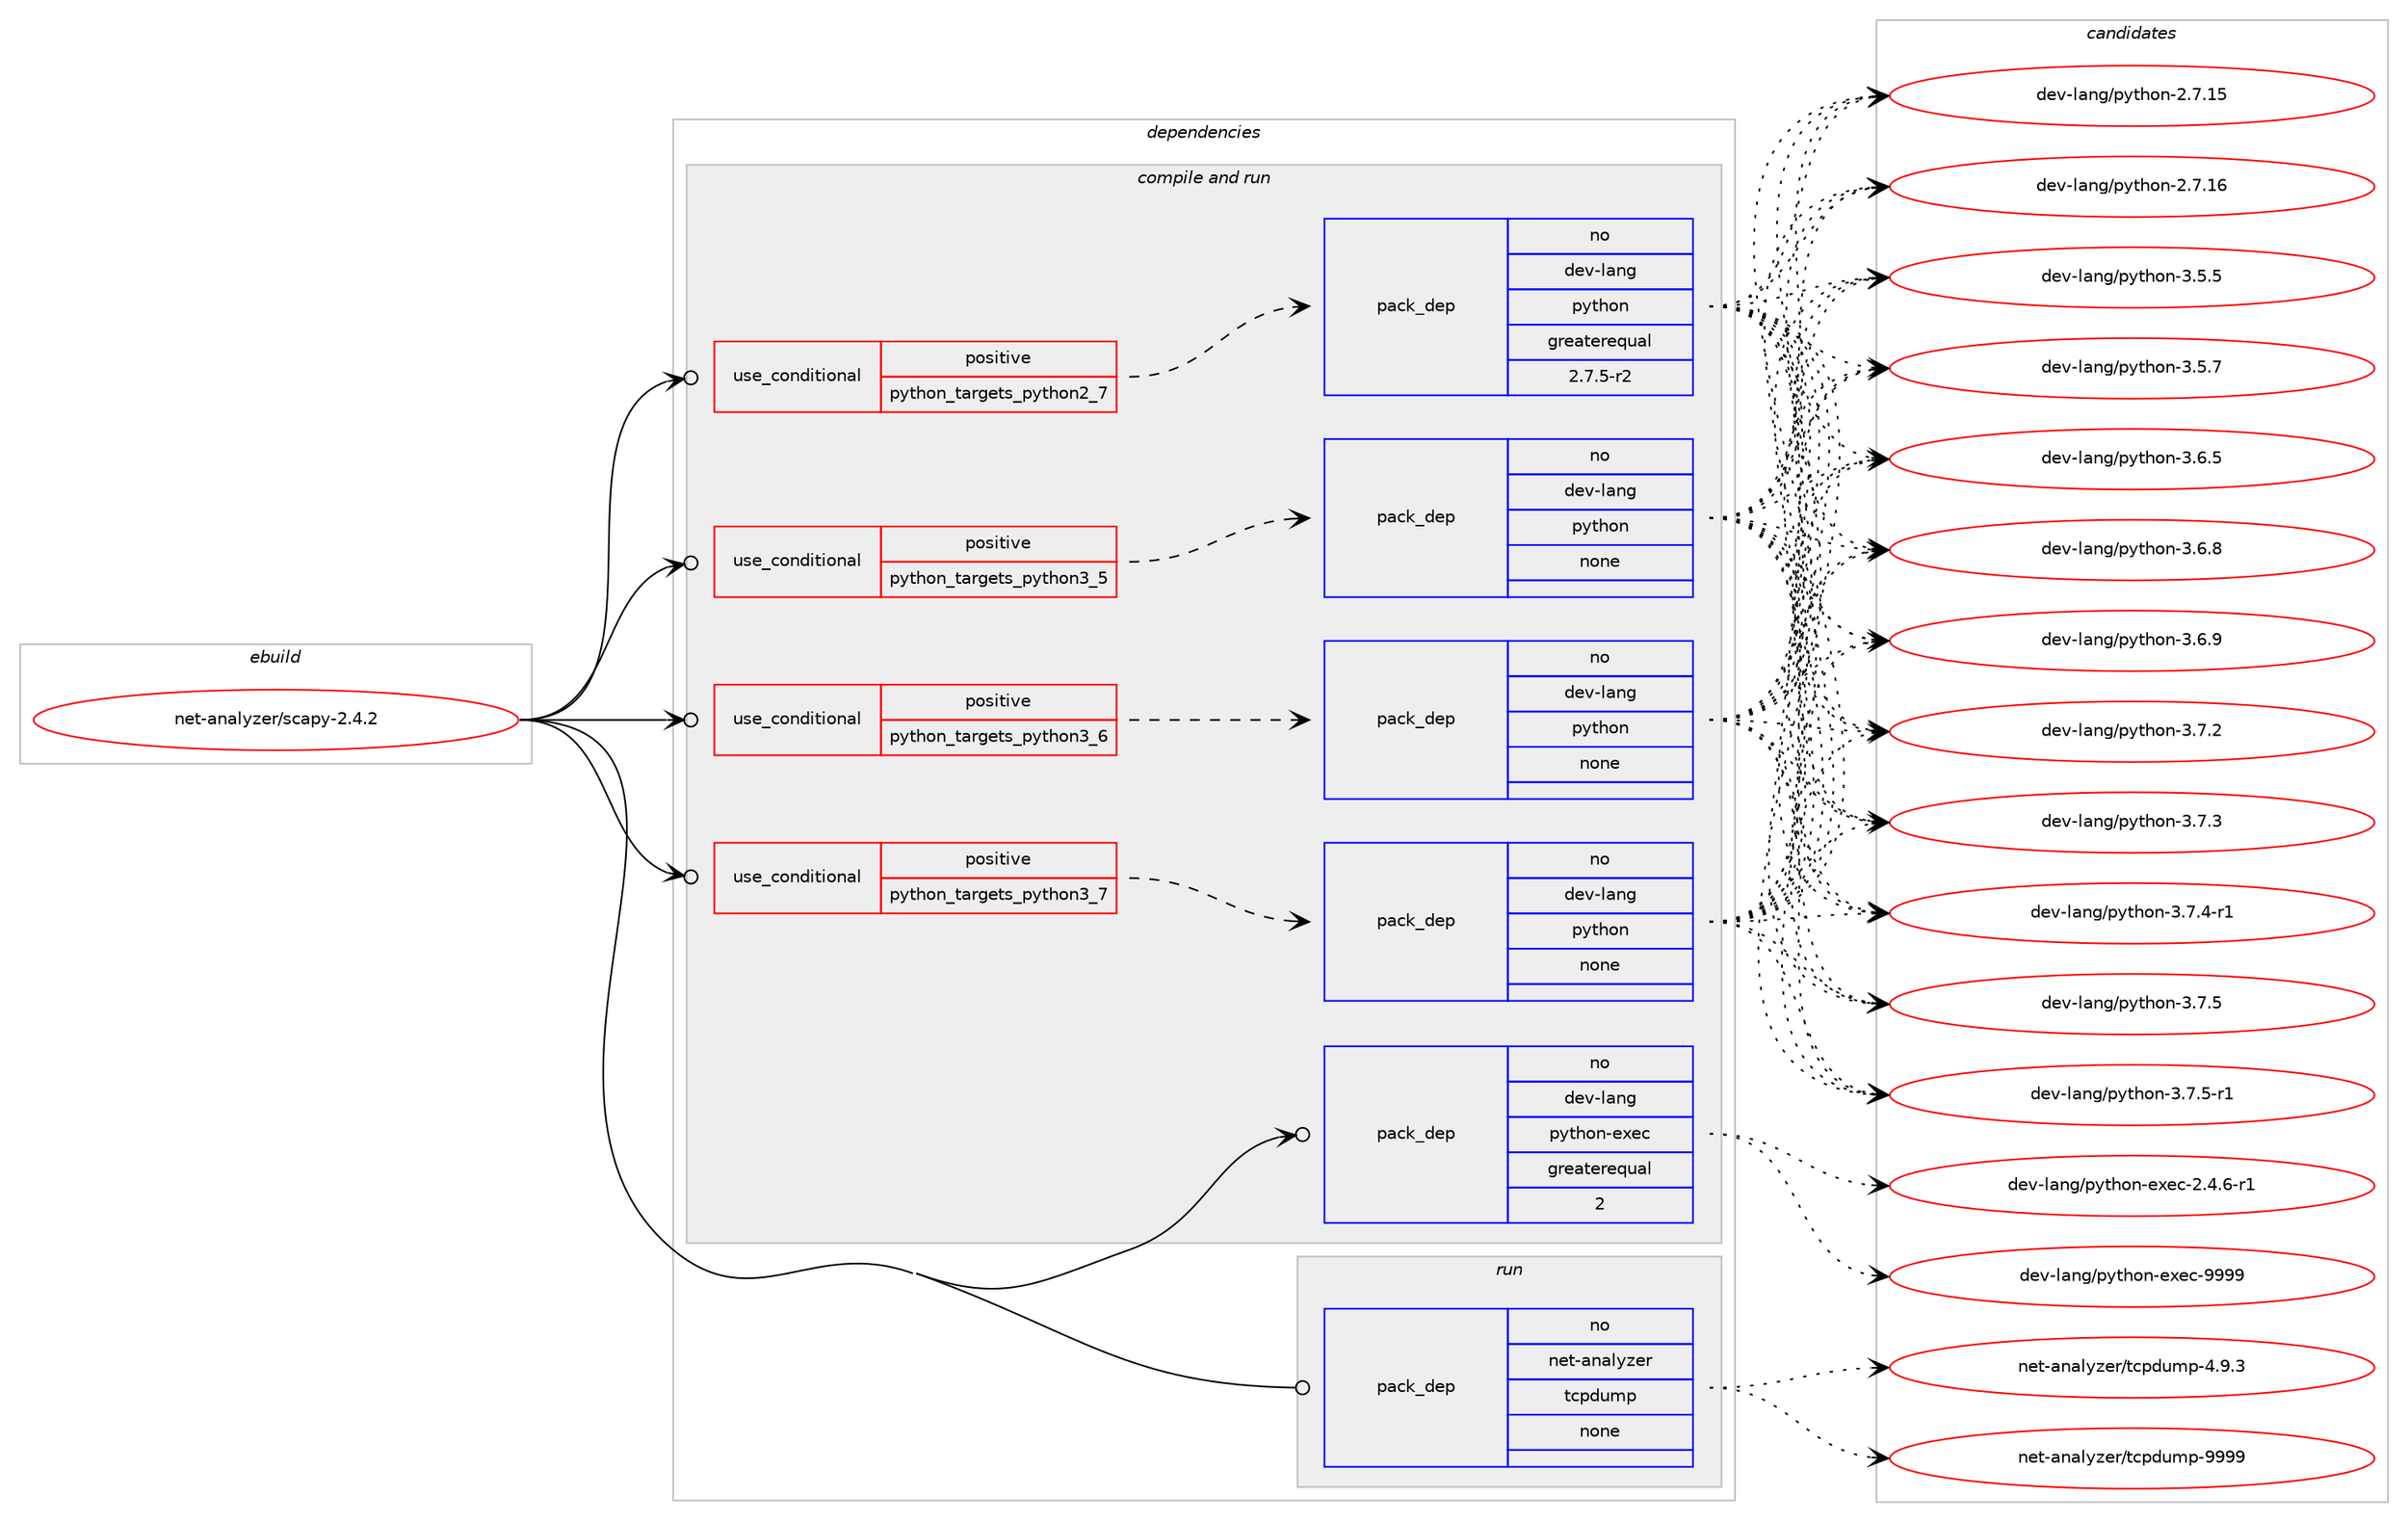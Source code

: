 digraph prolog {

# *************
# Graph options
# *************

newrank=true;
concentrate=true;
compound=true;
graph [rankdir=LR,fontname=Helvetica,fontsize=10,ranksep=1.5];#, ranksep=2.5, nodesep=0.2];
edge  [arrowhead=vee];
node  [fontname=Helvetica,fontsize=10];

# **********
# The ebuild
# **********

subgraph cluster_leftcol {
color=gray;
rank=same;
label=<<i>ebuild</i>>;
id [label="net-analyzer/scapy-2.4.2", color=red, width=4, href="../net-analyzer/scapy-2.4.2.svg"];
}

# ****************
# The dependencies
# ****************

subgraph cluster_midcol {
color=gray;
label=<<i>dependencies</i>>;
subgraph cluster_compile {
fillcolor="#eeeeee";
style=filled;
label=<<i>compile</i>>;
}
subgraph cluster_compileandrun {
fillcolor="#eeeeee";
style=filled;
label=<<i>compile and run</i>>;
subgraph cond198477 {
dependency815735 [label=<<TABLE BORDER="0" CELLBORDER="1" CELLSPACING="0" CELLPADDING="4"><TR><TD ROWSPAN="3" CELLPADDING="10">use_conditional</TD></TR><TR><TD>positive</TD></TR><TR><TD>python_targets_python2_7</TD></TR></TABLE>>, shape=none, color=red];
subgraph pack603002 {
dependency815736 [label=<<TABLE BORDER="0" CELLBORDER="1" CELLSPACING="0" CELLPADDING="4" WIDTH="220"><TR><TD ROWSPAN="6" CELLPADDING="30">pack_dep</TD></TR><TR><TD WIDTH="110">no</TD></TR><TR><TD>dev-lang</TD></TR><TR><TD>python</TD></TR><TR><TD>greaterequal</TD></TR><TR><TD>2.7.5-r2</TD></TR></TABLE>>, shape=none, color=blue];
}
dependency815735:e -> dependency815736:w [weight=20,style="dashed",arrowhead="vee"];
}
id:e -> dependency815735:w [weight=20,style="solid",arrowhead="odotvee"];
subgraph cond198478 {
dependency815737 [label=<<TABLE BORDER="0" CELLBORDER="1" CELLSPACING="0" CELLPADDING="4"><TR><TD ROWSPAN="3" CELLPADDING="10">use_conditional</TD></TR><TR><TD>positive</TD></TR><TR><TD>python_targets_python3_5</TD></TR></TABLE>>, shape=none, color=red];
subgraph pack603003 {
dependency815738 [label=<<TABLE BORDER="0" CELLBORDER="1" CELLSPACING="0" CELLPADDING="4" WIDTH="220"><TR><TD ROWSPAN="6" CELLPADDING="30">pack_dep</TD></TR><TR><TD WIDTH="110">no</TD></TR><TR><TD>dev-lang</TD></TR><TR><TD>python</TD></TR><TR><TD>none</TD></TR><TR><TD></TD></TR></TABLE>>, shape=none, color=blue];
}
dependency815737:e -> dependency815738:w [weight=20,style="dashed",arrowhead="vee"];
}
id:e -> dependency815737:w [weight=20,style="solid",arrowhead="odotvee"];
subgraph cond198479 {
dependency815739 [label=<<TABLE BORDER="0" CELLBORDER="1" CELLSPACING="0" CELLPADDING="4"><TR><TD ROWSPAN="3" CELLPADDING="10">use_conditional</TD></TR><TR><TD>positive</TD></TR><TR><TD>python_targets_python3_6</TD></TR></TABLE>>, shape=none, color=red];
subgraph pack603004 {
dependency815740 [label=<<TABLE BORDER="0" CELLBORDER="1" CELLSPACING="0" CELLPADDING="4" WIDTH="220"><TR><TD ROWSPAN="6" CELLPADDING="30">pack_dep</TD></TR><TR><TD WIDTH="110">no</TD></TR><TR><TD>dev-lang</TD></TR><TR><TD>python</TD></TR><TR><TD>none</TD></TR><TR><TD></TD></TR></TABLE>>, shape=none, color=blue];
}
dependency815739:e -> dependency815740:w [weight=20,style="dashed",arrowhead="vee"];
}
id:e -> dependency815739:w [weight=20,style="solid",arrowhead="odotvee"];
subgraph cond198480 {
dependency815741 [label=<<TABLE BORDER="0" CELLBORDER="1" CELLSPACING="0" CELLPADDING="4"><TR><TD ROWSPAN="3" CELLPADDING="10">use_conditional</TD></TR><TR><TD>positive</TD></TR><TR><TD>python_targets_python3_7</TD></TR></TABLE>>, shape=none, color=red];
subgraph pack603005 {
dependency815742 [label=<<TABLE BORDER="0" CELLBORDER="1" CELLSPACING="0" CELLPADDING="4" WIDTH="220"><TR><TD ROWSPAN="6" CELLPADDING="30">pack_dep</TD></TR><TR><TD WIDTH="110">no</TD></TR><TR><TD>dev-lang</TD></TR><TR><TD>python</TD></TR><TR><TD>none</TD></TR><TR><TD></TD></TR></TABLE>>, shape=none, color=blue];
}
dependency815741:e -> dependency815742:w [weight=20,style="dashed",arrowhead="vee"];
}
id:e -> dependency815741:w [weight=20,style="solid",arrowhead="odotvee"];
subgraph pack603006 {
dependency815743 [label=<<TABLE BORDER="0" CELLBORDER="1" CELLSPACING="0" CELLPADDING="4" WIDTH="220"><TR><TD ROWSPAN="6" CELLPADDING="30">pack_dep</TD></TR><TR><TD WIDTH="110">no</TD></TR><TR><TD>dev-lang</TD></TR><TR><TD>python-exec</TD></TR><TR><TD>greaterequal</TD></TR><TR><TD>2</TD></TR></TABLE>>, shape=none, color=blue];
}
id:e -> dependency815743:w [weight=20,style="solid",arrowhead="odotvee"];
}
subgraph cluster_run {
fillcolor="#eeeeee";
style=filled;
label=<<i>run</i>>;
subgraph pack603007 {
dependency815744 [label=<<TABLE BORDER="0" CELLBORDER="1" CELLSPACING="0" CELLPADDING="4" WIDTH="220"><TR><TD ROWSPAN="6" CELLPADDING="30">pack_dep</TD></TR><TR><TD WIDTH="110">no</TD></TR><TR><TD>net-analyzer</TD></TR><TR><TD>tcpdump</TD></TR><TR><TD>none</TD></TR><TR><TD></TD></TR></TABLE>>, shape=none, color=blue];
}
id:e -> dependency815744:w [weight=20,style="solid",arrowhead="odot"];
}
}

# **************
# The candidates
# **************

subgraph cluster_choices {
rank=same;
color=gray;
label=<<i>candidates</i>>;

subgraph choice603002 {
color=black;
nodesep=1;
choice10010111845108971101034711212111610411111045504655464953 [label="dev-lang/python-2.7.15", color=red, width=4,href="../dev-lang/python-2.7.15.svg"];
choice10010111845108971101034711212111610411111045504655464954 [label="dev-lang/python-2.7.16", color=red, width=4,href="../dev-lang/python-2.7.16.svg"];
choice100101118451089711010347112121116104111110455146534653 [label="dev-lang/python-3.5.5", color=red, width=4,href="../dev-lang/python-3.5.5.svg"];
choice100101118451089711010347112121116104111110455146534655 [label="dev-lang/python-3.5.7", color=red, width=4,href="../dev-lang/python-3.5.7.svg"];
choice100101118451089711010347112121116104111110455146544653 [label="dev-lang/python-3.6.5", color=red, width=4,href="../dev-lang/python-3.6.5.svg"];
choice100101118451089711010347112121116104111110455146544656 [label="dev-lang/python-3.6.8", color=red, width=4,href="../dev-lang/python-3.6.8.svg"];
choice100101118451089711010347112121116104111110455146544657 [label="dev-lang/python-3.6.9", color=red, width=4,href="../dev-lang/python-3.6.9.svg"];
choice100101118451089711010347112121116104111110455146554650 [label="dev-lang/python-3.7.2", color=red, width=4,href="../dev-lang/python-3.7.2.svg"];
choice100101118451089711010347112121116104111110455146554651 [label="dev-lang/python-3.7.3", color=red, width=4,href="../dev-lang/python-3.7.3.svg"];
choice1001011184510897110103471121211161041111104551465546524511449 [label="dev-lang/python-3.7.4-r1", color=red, width=4,href="../dev-lang/python-3.7.4-r1.svg"];
choice100101118451089711010347112121116104111110455146554653 [label="dev-lang/python-3.7.5", color=red, width=4,href="../dev-lang/python-3.7.5.svg"];
choice1001011184510897110103471121211161041111104551465546534511449 [label="dev-lang/python-3.7.5-r1", color=red, width=4,href="../dev-lang/python-3.7.5-r1.svg"];
dependency815736:e -> choice10010111845108971101034711212111610411111045504655464953:w [style=dotted,weight="100"];
dependency815736:e -> choice10010111845108971101034711212111610411111045504655464954:w [style=dotted,weight="100"];
dependency815736:e -> choice100101118451089711010347112121116104111110455146534653:w [style=dotted,weight="100"];
dependency815736:e -> choice100101118451089711010347112121116104111110455146534655:w [style=dotted,weight="100"];
dependency815736:e -> choice100101118451089711010347112121116104111110455146544653:w [style=dotted,weight="100"];
dependency815736:e -> choice100101118451089711010347112121116104111110455146544656:w [style=dotted,weight="100"];
dependency815736:e -> choice100101118451089711010347112121116104111110455146544657:w [style=dotted,weight="100"];
dependency815736:e -> choice100101118451089711010347112121116104111110455146554650:w [style=dotted,weight="100"];
dependency815736:e -> choice100101118451089711010347112121116104111110455146554651:w [style=dotted,weight="100"];
dependency815736:e -> choice1001011184510897110103471121211161041111104551465546524511449:w [style=dotted,weight="100"];
dependency815736:e -> choice100101118451089711010347112121116104111110455146554653:w [style=dotted,weight="100"];
dependency815736:e -> choice1001011184510897110103471121211161041111104551465546534511449:w [style=dotted,weight="100"];
}
subgraph choice603003 {
color=black;
nodesep=1;
choice10010111845108971101034711212111610411111045504655464953 [label="dev-lang/python-2.7.15", color=red, width=4,href="../dev-lang/python-2.7.15.svg"];
choice10010111845108971101034711212111610411111045504655464954 [label="dev-lang/python-2.7.16", color=red, width=4,href="../dev-lang/python-2.7.16.svg"];
choice100101118451089711010347112121116104111110455146534653 [label="dev-lang/python-3.5.5", color=red, width=4,href="../dev-lang/python-3.5.5.svg"];
choice100101118451089711010347112121116104111110455146534655 [label="dev-lang/python-3.5.7", color=red, width=4,href="../dev-lang/python-3.5.7.svg"];
choice100101118451089711010347112121116104111110455146544653 [label="dev-lang/python-3.6.5", color=red, width=4,href="../dev-lang/python-3.6.5.svg"];
choice100101118451089711010347112121116104111110455146544656 [label="dev-lang/python-3.6.8", color=red, width=4,href="../dev-lang/python-3.6.8.svg"];
choice100101118451089711010347112121116104111110455146544657 [label="dev-lang/python-3.6.9", color=red, width=4,href="../dev-lang/python-3.6.9.svg"];
choice100101118451089711010347112121116104111110455146554650 [label="dev-lang/python-3.7.2", color=red, width=4,href="../dev-lang/python-3.7.2.svg"];
choice100101118451089711010347112121116104111110455146554651 [label="dev-lang/python-3.7.3", color=red, width=4,href="../dev-lang/python-3.7.3.svg"];
choice1001011184510897110103471121211161041111104551465546524511449 [label="dev-lang/python-3.7.4-r1", color=red, width=4,href="../dev-lang/python-3.7.4-r1.svg"];
choice100101118451089711010347112121116104111110455146554653 [label="dev-lang/python-3.7.5", color=red, width=4,href="../dev-lang/python-3.7.5.svg"];
choice1001011184510897110103471121211161041111104551465546534511449 [label="dev-lang/python-3.7.5-r1", color=red, width=4,href="../dev-lang/python-3.7.5-r1.svg"];
dependency815738:e -> choice10010111845108971101034711212111610411111045504655464953:w [style=dotted,weight="100"];
dependency815738:e -> choice10010111845108971101034711212111610411111045504655464954:w [style=dotted,weight="100"];
dependency815738:e -> choice100101118451089711010347112121116104111110455146534653:w [style=dotted,weight="100"];
dependency815738:e -> choice100101118451089711010347112121116104111110455146534655:w [style=dotted,weight="100"];
dependency815738:e -> choice100101118451089711010347112121116104111110455146544653:w [style=dotted,weight="100"];
dependency815738:e -> choice100101118451089711010347112121116104111110455146544656:w [style=dotted,weight="100"];
dependency815738:e -> choice100101118451089711010347112121116104111110455146544657:w [style=dotted,weight="100"];
dependency815738:e -> choice100101118451089711010347112121116104111110455146554650:w [style=dotted,weight="100"];
dependency815738:e -> choice100101118451089711010347112121116104111110455146554651:w [style=dotted,weight="100"];
dependency815738:e -> choice1001011184510897110103471121211161041111104551465546524511449:w [style=dotted,weight="100"];
dependency815738:e -> choice100101118451089711010347112121116104111110455146554653:w [style=dotted,weight="100"];
dependency815738:e -> choice1001011184510897110103471121211161041111104551465546534511449:w [style=dotted,weight="100"];
}
subgraph choice603004 {
color=black;
nodesep=1;
choice10010111845108971101034711212111610411111045504655464953 [label="dev-lang/python-2.7.15", color=red, width=4,href="../dev-lang/python-2.7.15.svg"];
choice10010111845108971101034711212111610411111045504655464954 [label="dev-lang/python-2.7.16", color=red, width=4,href="../dev-lang/python-2.7.16.svg"];
choice100101118451089711010347112121116104111110455146534653 [label="dev-lang/python-3.5.5", color=red, width=4,href="../dev-lang/python-3.5.5.svg"];
choice100101118451089711010347112121116104111110455146534655 [label="dev-lang/python-3.5.7", color=red, width=4,href="../dev-lang/python-3.5.7.svg"];
choice100101118451089711010347112121116104111110455146544653 [label="dev-lang/python-3.6.5", color=red, width=4,href="../dev-lang/python-3.6.5.svg"];
choice100101118451089711010347112121116104111110455146544656 [label="dev-lang/python-3.6.8", color=red, width=4,href="../dev-lang/python-3.6.8.svg"];
choice100101118451089711010347112121116104111110455146544657 [label="dev-lang/python-3.6.9", color=red, width=4,href="../dev-lang/python-3.6.9.svg"];
choice100101118451089711010347112121116104111110455146554650 [label="dev-lang/python-3.7.2", color=red, width=4,href="../dev-lang/python-3.7.2.svg"];
choice100101118451089711010347112121116104111110455146554651 [label="dev-lang/python-3.7.3", color=red, width=4,href="../dev-lang/python-3.7.3.svg"];
choice1001011184510897110103471121211161041111104551465546524511449 [label="dev-lang/python-3.7.4-r1", color=red, width=4,href="../dev-lang/python-3.7.4-r1.svg"];
choice100101118451089711010347112121116104111110455146554653 [label="dev-lang/python-3.7.5", color=red, width=4,href="../dev-lang/python-3.7.5.svg"];
choice1001011184510897110103471121211161041111104551465546534511449 [label="dev-lang/python-3.7.5-r1", color=red, width=4,href="../dev-lang/python-3.7.5-r1.svg"];
dependency815740:e -> choice10010111845108971101034711212111610411111045504655464953:w [style=dotted,weight="100"];
dependency815740:e -> choice10010111845108971101034711212111610411111045504655464954:w [style=dotted,weight="100"];
dependency815740:e -> choice100101118451089711010347112121116104111110455146534653:w [style=dotted,weight="100"];
dependency815740:e -> choice100101118451089711010347112121116104111110455146534655:w [style=dotted,weight="100"];
dependency815740:e -> choice100101118451089711010347112121116104111110455146544653:w [style=dotted,weight="100"];
dependency815740:e -> choice100101118451089711010347112121116104111110455146544656:w [style=dotted,weight="100"];
dependency815740:e -> choice100101118451089711010347112121116104111110455146544657:w [style=dotted,weight="100"];
dependency815740:e -> choice100101118451089711010347112121116104111110455146554650:w [style=dotted,weight="100"];
dependency815740:e -> choice100101118451089711010347112121116104111110455146554651:w [style=dotted,weight="100"];
dependency815740:e -> choice1001011184510897110103471121211161041111104551465546524511449:w [style=dotted,weight="100"];
dependency815740:e -> choice100101118451089711010347112121116104111110455146554653:w [style=dotted,weight="100"];
dependency815740:e -> choice1001011184510897110103471121211161041111104551465546534511449:w [style=dotted,weight="100"];
}
subgraph choice603005 {
color=black;
nodesep=1;
choice10010111845108971101034711212111610411111045504655464953 [label="dev-lang/python-2.7.15", color=red, width=4,href="../dev-lang/python-2.7.15.svg"];
choice10010111845108971101034711212111610411111045504655464954 [label="dev-lang/python-2.7.16", color=red, width=4,href="../dev-lang/python-2.7.16.svg"];
choice100101118451089711010347112121116104111110455146534653 [label="dev-lang/python-3.5.5", color=red, width=4,href="../dev-lang/python-3.5.5.svg"];
choice100101118451089711010347112121116104111110455146534655 [label="dev-lang/python-3.5.7", color=red, width=4,href="../dev-lang/python-3.5.7.svg"];
choice100101118451089711010347112121116104111110455146544653 [label="dev-lang/python-3.6.5", color=red, width=4,href="../dev-lang/python-3.6.5.svg"];
choice100101118451089711010347112121116104111110455146544656 [label="dev-lang/python-3.6.8", color=red, width=4,href="../dev-lang/python-3.6.8.svg"];
choice100101118451089711010347112121116104111110455146544657 [label="dev-lang/python-3.6.9", color=red, width=4,href="../dev-lang/python-3.6.9.svg"];
choice100101118451089711010347112121116104111110455146554650 [label="dev-lang/python-3.7.2", color=red, width=4,href="../dev-lang/python-3.7.2.svg"];
choice100101118451089711010347112121116104111110455146554651 [label="dev-lang/python-3.7.3", color=red, width=4,href="../dev-lang/python-3.7.3.svg"];
choice1001011184510897110103471121211161041111104551465546524511449 [label="dev-lang/python-3.7.4-r1", color=red, width=4,href="../dev-lang/python-3.7.4-r1.svg"];
choice100101118451089711010347112121116104111110455146554653 [label="dev-lang/python-3.7.5", color=red, width=4,href="../dev-lang/python-3.7.5.svg"];
choice1001011184510897110103471121211161041111104551465546534511449 [label="dev-lang/python-3.7.5-r1", color=red, width=4,href="../dev-lang/python-3.7.5-r1.svg"];
dependency815742:e -> choice10010111845108971101034711212111610411111045504655464953:w [style=dotted,weight="100"];
dependency815742:e -> choice10010111845108971101034711212111610411111045504655464954:w [style=dotted,weight="100"];
dependency815742:e -> choice100101118451089711010347112121116104111110455146534653:w [style=dotted,weight="100"];
dependency815742:e -> choice100101118451089711010347112121116104111110455146534655:w [style=dotted,weight="100"];
dependency815742:e -> choice100101118451089711010347112121116104111110455146544653:w [style=dotted,weight="100"];
dependency815742:e -> choice100101118451089711010347112121116104111110455146544656:w [style=dotted,weight="100"];
dependency815742:e -> choice100101118451089711010347112121116104111110455146544657:w [style=dotted,weight="100"];
dependency815742:e -> choice100101118451089711010347112121116104111110455146554650:w [style=dotted,weight="100"];
dependency815742:e -> choice100101118451089711010347112121116104111110455146554651:w [style=dotted,weight="100"];
dependency815742:e -> choice1001011184510897110103471121211161041111104551465546524511449:w [style=dotted,weight="100"];
dependency815742:e -> choice100101118451089711010347112121116104111110455146554653:w [style=dotted,weight="100"];
dependency815742:e -> choice1001011184510897110103471121211161041111104551465546534511449:w [style=dotted,weight="100"];
}
subgraph choice603006 {
color=black;
nodesep=1;
choice10010111845108971101034711212111610411111045101120101994550465246544511449 [label="dev-lang/python-exec-2.4.6-r1", color=red, width=4,href="../dev-lang/python-exec-2.4.6-r1.svg"];
choice10010111845108971101034711212111610411111045101120101994557575757 [label="dev-lang/python-exec-9999", color=red, width=4,href="../dev-lang/python-exec-9999.svg"];
dependency815743:e -> choice10010111845108971101034711212111610411111045101120101994550465246544511449:w [style=dotted,weight="100"];
dependency815743:e -> choice10010111845108971101034711212111610411111045101120101994557575757:w [style=dotted,weight="100"];
}
subgraph choice603007 {
color=black;
nodesep=1;
choice1101011164597110971081211221011144711699112100117109112455246574651 [label="net-analyzer/tcpdump-4.9.3", color=red, width=4,href="../net-analyzer/tcpdump-4.9.3.svg"];
choice11010111645971109710812112210111447116991121001171091124557575757 [label="net-analyzer/tcpdump-9999", color=red, width=4,href="../net-analyzer/tcpdump-9999.svg"];
dependency815744:e -> choice1101011164597110971081211221011144711699112100117109112455246574651:w [style=dotted,weight="100"];
dependency815744:e -> choice11010111645971109710812112210111447116991121001171091124557575757:w [style=dotted,weight="100"];
}
}

}
